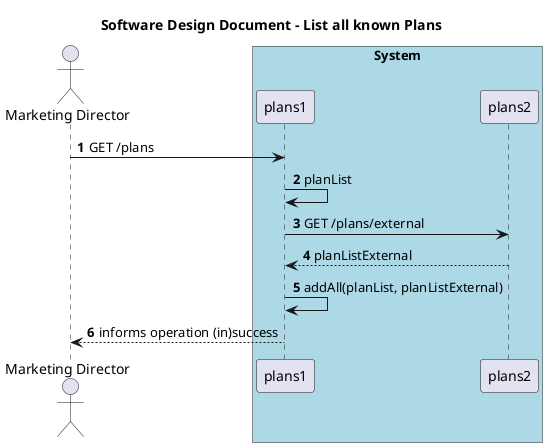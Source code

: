 @startuml
'autocomplete on
autonumber

title Software Design Document - List all known Plans

actor "Marketing Director" as Ac
box "System" #lightblue
participant "plans1" as Sys
participant "plans2" as Sys2
end box

Ac -> Sys : GET /plans
Sys -> Sys : planList
Sys -> Sys2 : GET /plans/external
Sys2 --> Sys : planListExternal
Sys -> Sys : addAll(planList, planListExternal)

Sys --> Ac : informs operation (in)success



@enduml
